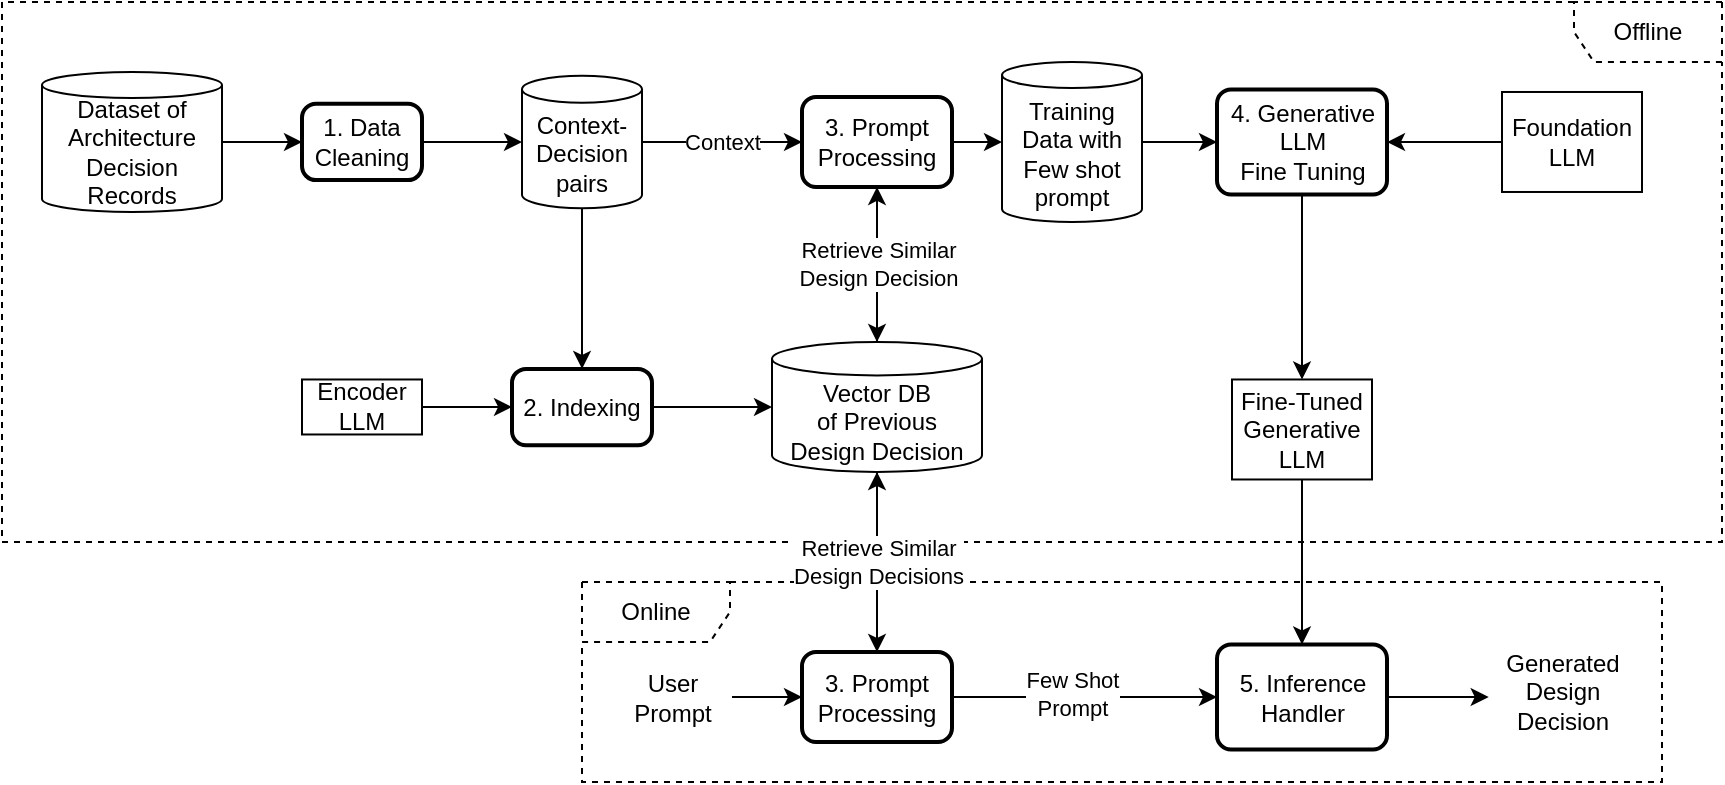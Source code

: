 <mxfile version="26.0.16">
  <diagram name="Page-1" id="kQ6XQZewhbkkca1INFuK">
    <mxGraphModel dx="2681" dy="-124" grid="1" gridSize="10" guides="1" tooltips="1" connect="1" arrows="1" fold="1" page="1" pageScale="1" pageWidth="850" pageHeight="1100" math="0" shadow="0">
      <root>
        <mxCell id="0" />
        <mxCell id="1" parent="0" />
        <mxCell id="oJ7IMUp2n4Yntl3Ja8vP-5" value="" style="edgeStyle=orthogonalEdgeStyle;rounded=0;orthogonalLoop=1;jettySize=auto;html=1;labelPosition=center;verticalLabelPosition=middle;align=center;verticalAlign=middle;" parent="1" edge="1">
          <mxGeometry x="-0.327" y="-7" relative="1" as="geometry">
            <Array as="points">
              <mxPoint x="830" y="963" />
              <mxPoint x="830" y="1513" />
            </Array>
            <mxPoint as="offset" />
            <mxPoint x="780" y="1513.111" as="targetPoint" />
          </mxGeometry>
        </mxCell>
        <mxCell id="3iuuomY8D3dPdKB-Y-rp-1" value="" style="group" vertex="1" connectable="0" parent="1">
          <mxGeometry x="-800" y="1130" width="860" height="390" as="geometry" />
        </mxCell>
        <mxCell id="kUYVRa1KWEE8AAZfjODf-2" value="" style="edgeStyle=orthogonalEdgeStyle;rounded=0;orthogonalLoop=1;jettySize=auto;html=1;" parent="3iuuomY8D3dPdKB-Y-rp-1" source="MAX00JCZF_27vh7YQbMN-51" target="MAX00JCZF_27vh7YQbMN-91" edge="1">
          <mxGeometry relative="1" as="geometry" />
        </mxCell>
        <mxCell id="MAX00JCZF_27vh7YQbMN-55" value="2. Indexing" style="rounded=1;whiteSpace=wrap;html=1;absoluteArcSize=1;arcSize=14;strokeWidth=2;" parent="3iuuomY8D3dPdKB-Y-rp-1" vertex="1">
          <mxGeometry x="255" y="183.44" width="70" height="38.13" as="geometry" />
        </mxCell>
        <mxCell id="MAX00JCZF_27vh7YQbMN-56" value="" style="edgeStyle=orthogonalEdgeStyle;rounded=0;orthogonalLoop=1;jettySize=auto;html=1;" parent="3iuuomY8D3dPdKB-Y-rp-1" source="MAX00JCZF_27vh7YQbMN-55" target="MAX00JCZF_27vh7YQbMN-51" edge="1">
          <mxGeometry relative="1" as="geometry" />
        </mxCell>
        <mxCell id="MAX00JCZF_27vh7YQbMN-57" value="&lt;div&gt;Encoder&lt;/div&gt;&lt;div&gt;LLM&lt;/div&gt;" style="html=1;align=center;verticalAlign=middle;dashed=0;whiteSpace=wrap;" parent="3iuuomY8D3dPdKB-Y-rp-1" vertex="1">
          <mxGeometry x="150" y="188.74" width="60" height="27.5" as="geometry" />
        </mxCell>
        <mxCell id="MAX00JCZF_27vh7YQbMN-58" value="" style="edgeStyle=orthogonalEdgeStyle;rounded=0;orthogonalLoop=1;jettySize=auto;html=1;" parent="3iuuomY8D3dPdKB-Y-rp-1" source="MAX00JCZF_27vh7YQbMN-57" target="MAX00JCZF_27vh7YQbMN-55" edge="1">
          <mxGeometry relative="1" as="geometry" />
        </mxCell>
        <mxCell id="MAX00JCZF_27vh7YQbMN-61" value="" style="edgeStyle=orthogonalEdgeStyle;rounded=0;orthogonalLoop=1;jettySize=auto;html=1;" parent="3iuuomY8D3dPdKB-Y-rp-1" source="MAX00JCZF_27vh7YQbMN-59" target="MAX00JCZF_27vh7YQbMN-55" edge="1">
          <mxGeometry relative="1" as="geometry" />
        </mxCell>
        <mxCell id="MAX00JCZF_27vh7YQbMN-85" value="&lt;div&gt;Online&lt;/div&gt;" style="shape=umlFrame;whiteSpace=wrap;html=1;pointerEvents=0;recursiveResize=0;container=1;collapsible=0;width=74;dashed=1;fillColor=none;height=30;" parent="3iuuomY8D3dPdKB-Y-rp-1" vertex="1">
          <mxGeometry x="290" y="290" width="540" height="100" as="geometry" />
        </mxCell>
        <mxCell id="MAX00JCZF_27vh7YQbMN-86" value="Generated&lt;div&gt;Design&lt;/div&gt;&lt;div&gt;Decision&lt;/div&gt;" style="text;html=1;align=center;verticalAlign=middle;resizable=0;points=[];autosize=1;strokeColor=none;fillColor=none;" parent="MAX00JCZF_27vh7YQbMN-85" vertex="1">
          <mxGeometry x="450" y="25" width="80" height="60" as="geometry" />
        </mxCell>
        <mxCell id="MAX00JCZF_27vh7YQbMN-89" value="" style="edgeStyle=orthogonalEdgeStyle;rounded=0;orthogonalLoop=1;jettySize=auto;html=1;" parent="MAX00JCZF_27vh7YQbMN-85" source="MAX00JCZF_27vh7YQbMN-90" target="MAX00JCZF_27vh7YQbMN-91" edge="1">
          <mxGeometry relative="1" as="geometry" />
        </mxCell>
        <mxCell id="MAX00JCZF_27vh7YQbMN-90" value="&lt;div&gt;User&lt;/div&gt;&lt;div&gt;Prompt&lt;/div&gt;" style="text;html=1;align=center;verticalAlign=middle;resizable=0;points=[];autosize=1;strokeColor=none;fillColor=none;" parent="MAX00JCZF_27vh7YQbMN-85" vertex="1">
          <mxGeometry x="15" y="37.5" width="60" height="40" as="geometry" />
        </mxCell>
        <mxCell id="wxZlLU4hcjoBz9NNPGFR-4" style="edgeStyle=orthogonalEdgeStyle;rounded=0;orthogonalLoop=1;jettySize=auto;html=1;entryX=0;entryY=0.5;entryDx=0;entryDy=0;" parent="MAX00JCZF_27vh7YQbMN-85" source="MAX00JCZF_27vh7YQbMN-91" target="wxZlLU4hcjoBz9NNPGFR-1" edge="1">
          <mxGeometry relative="1" as="geometry" />
        </mxCell>
        <mxCell id="wxZlLU4hcjoBz9NNPGFR-11" value="Few Shot &lt;br&gt;Prompt" style="edgeLabel;html=1;align=center;verticalAlign=middle;resizable=0;points=[];" parent="wxZlLU4hcjoBz9NNPGFR-4" vertex="1" connectable="0">
          <mxGeometry x="0.136" y="-2" relative="1" as="geometry">
            <mxPoint x="-16" y="-4" as="offset" />
          </mxGeometry>
        </mxCell>
        <mxCell id="MAX00JCZF_27vh7YQbMN-91" value="3. Prompt&lt;div&gt;Processing&lt;/div&gt;" style="rounded=1;whiteSpace=wrap;html=1;absoluteArcSize=1;arcSize=14;strokeWidth=2;" parent="MAX00JCZF_27vh7YQbMN-85" vertex="1">
          <mxGeometry x="110" y="35" width="75" height="45" as="geometry" />
        </mxCell>
        <mxCell id="wxZlLU4hcjoBz9NNPGFR-1" value="5. Inference Handler" style="rounded=1;whiteSpace=wrap;html=1;absoluteArcSize=1;arcSize=14;strokeWidth=2;" parent="MAX00JCZF_27vh7YQbMN-85" vertex="1">
          <mxGeometry x="317.5" y="31.25" width="85" height="52.5" as="geometry" />
        </mxCell>
        <mxCell id="wxZlLU4hcjoBz9NNPGFR-6" style="edgeStyle=orthogonalEdgeStyle;rounded=0;orthogonalLoop=1;jettySize=auto;html=1;entryX=0.042;entryY=0.542;entryDx=0;entryDy=0;entryPerimeter=0;" parent="MAX00JCZF_27vh7YQbMN-85" source="wxZlLU4hcjoBz9NNPGFR-1" target="MAX00JCZF_27vh7YQbMN-86" edge="1">
          <mxGeometry relative="1" as="geometry" />
        </mxCell>
        <mxCell id="MAX00JCZF_27vh7YQbMN-115" value="&lt;div&gt;Offline&lt;/div&gt;" style="shape=umlFrame;whiteSpace=wrap;html=1;pointerEvents=0;recursiveResize=0;container=0;collapsible=0;width=74;dashed=1;fillColor=none;height=30;flipH=1;" parent="3iuuomY8D3dPdKB-Y-rp-1" vertex="1">
          <mxGeometry width="860" height="270" as="geometry" />
        </mxCell>
        <mxCell id="yH3GCbkgQ_Q7-c-e5r13-1" value="Retrieve Similar&lt;div&gt;Design Decisions&lt;/div&gt;" style="edgeStyle=orthogonalEdgeStyle;rounded=0;orthogonalLoop=1;jettySize=auto;html=1;" parent="3iuuomY8D3dPdKB-Y-rp-1" source="MAX00JCZF_27vh7YQbMN-91" target="MAX00JCZF_27vh7YQbMN-51" edge="1">
          <mxGeometry relative="1" as="geometry" />
        </mxCell>
        <mxCell id="AiBidHKG6cALutkPIfti-1" style="edgeStyle=orthogonalEdgeStyle;rounded=0;orthogonalLoop=1;jettySize=auto;html=1;entryX=0.5;entryY=0;entryDx=0;entryDy=0;" parent="3iuuomY8D3dPdKB-Y-rp-1" source="MAX00JCZF_27vh7YQbMN-66" target="MAX00JCZF_27vh7YQbMN-87" edge="1">
          <mxGeometry relative="1" as="geometry" />
        </mxCell>
        <mxCell id="MAX00JCZF_27vh7YQbMN-46" value="Dataset of&lt;div&gt;Architecture&lt;/div&gt;&lt;div&gt;Decision&lt;/div&gt;&lt;div&gt;Records&lt;/div&gt;" style="shape=cylinder3;whiteSpace=wrap;html=1;boundedLbl=1;backgroundOutline=1;size=6.512;" parent="3iuuomY8D3dPdKB-Y-rp-1" vertex="1">
          <mxGeometry x="20" y="34.99" width="90" height="70" as="geometry" />
        </mxCell>
        <mxCell id="MAX00JCZF_27vh7YQbMN-51" value="Vector DB&lt;div&gt;of&amp;nbsp;&lt;span style=&quot;background-color: initial;&quot;&gt;Previous&lt;/span&gt;&lt;div&gt;&lt;div&gt;Design&amp;nbsp;&lt;span style=&quot;background-color: initial;&quot;&gt;Decision&lt;/span&gt;&lt;/div&gt;&lt;/div&gt;&lt;/div&gt;" style="shape=cylinder3;whiteSpace=wrap;html=1;boundedLbl=1;backgroundOutline=1;size=8.363;" parent="3iuuomY8D3dPdKB-Y-rp-1" vertex="1">
          <mxGeometry x="385" y="170" width="105" height="65" as="geometry" />
        </mxCell>
        <mxCell id="MAX00JCZF_27vh7YQbMN-52" value="3. Prompt&lt;div&gt;Processing&lt;/div&gt;" style="rounded=1;whiteSpace=wrap;html=1;absoluteArcSize=1;arcSize=14;strokeWidth=2;" parent="3iuuomY8D3dPdKB-Y-rp-1" vertex="1">
          <mxGeometry x="400" y="47.49" width="75" height="45" as="geometry" />
        </mxCell>
        <mxCell id="MAX00JCZF_27vh7YQbMN-59" value="Context-&lt;div&gt;Decision&lt;/div&gt;&lt;div&gt;pairs&lt;/div&gt;" style="shape=cylinder3;whiteSpace=wrap;html=1;boundedLbl=1;backgroundOutline=1;size=6.743;" parent="3iuuomY8D3dPdKB-Y-rp-1" vertex="1">
          <mxGeometry x="260" y="36.87" width="60" height="66.25" as="geometry" />
        </mxCell>
        <mxCell id="MAX00JCZF_27vh7YQbMN-60" value="Context" style="edgeStyle=orthogonalEdgeStyle;rounded=0;orthogonalLoop=1;jettySize=auto;html=1;" parent="3iuuomY8D3dPdKB-Y-rp-1" source="MAX00JCZF_27vh7YQbMN-59" target="MAX00JCZF_27vh7YQbMN-52" edge="1">
          <mxGeometry relative="1" as="geometry" />
        </mxCell>
        <mxCell id="MAX00JCZF_27vh7YQbMN-62" value="1. Data&lt;div&gt;Cleaning&lt;/div&gt;" style="rounded=1;whiteSpace=wrap;html=1;absoluteArcSize=1;arcSize=14;strokeWidth=2;" parent="3iuuomY8D3dPdKB-Y-rp-1" vertex="1">
          <mxGeometry x="150" y="50.93" width="60" height="38.13" as="geometry" />
        </mxCell>
        <mxCell id="MAX00JCZF_27vh7YQbMN-63" value="" style="edgeStyle=orthogonalEdgeStyle;rounded=0;orthogonalLoop=1;jettySize=auto;html=1;entryX=0;entryY=0.5;entryDx=0;entryDy=0;entryPerimeter=0;" parent="3iuuomY8D3dPdKB-Y-rp-1" source="MAX00JCZF_27vh7YQbMN-62" target="MAX00JCZF_27vh7YQbMN-59" edge="1">
          <mxGeometry relative="1" as="geometry">
            <mxPoint x="195" y="51.74" as="targetPoint" />
          </mxGeometry>
        </mxCell>
        <mxCell id="MAX00JCZF_27vh7YQbMN-64" value="Training&lt;div&gt;Data with&lt;/div&gt;&lt;div&gt;Few shot&lt;/div&gt;&lt;div&gt;prompt&lt;/div&gt;" style="shape=cylinder3;whiteSpace=wrap;html=1;boundedLbl=1;backgroundOutline=1;size=6.512;" parent="3iuuomY8D3dPdKB-Y-rp-1" vertex="1">
          <mxGeometry x="500" y="30" width="70" height="80" as="geometry" />
        </mxCell>
        <mxCell id="MAX00JCZF_27vh7YQbMN-65" value="" style="edgeStyle=orthogonalEdgeStyle;rounded=0;orthogonalLoop=1;jettySize=auto;html=1;" parent="3iuuomY8D3dPdKB-Y-rp-1" source="MAX00JCZF_27vh7YQbMN-52" target="MAX00JCZF_27vh7YQbMN-64" edge="1">
          <mxGeometry relative="1" as="geometry" />
        </mxCell>
        <mxCell id="MAX00JCZF_27vh7YQbMN-66" value="4. Generative LLM&lt;div&gt;Fine Tuning&lt;/div&gt;" style="rounded=1;whiteSpace=wrap;html=1;absoluteArcSize=1;arcSize=14;strokeWidth=2;" parent="3iuuomY8D3dPdKB-Y-rp-1" vertex="1">
          <mxGeometry x="607.5" y="43.75" width="85" height="52.5" as="geometry" />
        </mxCell>
        <mxCell id="MAX00JCZF_27vh7YQbMN-67" value="" style="edgeStyle=orthogonalEdgeStyle;rounded=0;orthogonalLoop=1;jettySize=auto;html=1;" parent="3iuuomY8D3dPdKB-Y-rp-1" source="MAX00JCZF_27vh7YQbMN-64" target="MAX00JCZF_27vh7YQbMN-66" edge="1">
          <mxGeometry relative="1" as="geometry" />
        </mxCell>
        <mxCell id="MAX00JCZF_27vh7YQbMN-68" value="Foundation LLM" style="html=1;align=center;verticalAlign=middle;dashed=0;whiteSpace=wrap;" parent="3iuuomY8D3dPdKB-Y-rp-1" vertex="1">
          <mxGeometry x="750" y="44.99" width="70" height="50" as="geometry" />
        </mxCell>
        <mxCell id="MAX00JCZF_27vh7YQbMN-69" value="" style="edgeStyle=orthogonalEdgeStyle;rounded=0;orthogonalLoop=1;jettySize=auto;html=1;" parent="3iuuomY8D3dPdKB-Y-rp-1" source="MAX00JCZF_27vh7YQbMN-68" target="MAX00JCZF_27vh7YQbMN-66" edge="1">
          <mxGeometry relative="1" as="geometry" />
        </mxCell>
        <mxCell id="MAX00JCZF_27vh7YQbMN-53" style="edgeStyle=orthogonalEdgeStyle;rounded=0;orthogonalLoop=1;jettySize=auto;html=1;" parent="3iuuomY8D3dPdKB-Y-rp-1" source="MAX00JCZF_27vh7YQbMN-51" target="MAX00JCZF_27vh7YQbMN-52" edge="1">
          <mxGeometry relative="1" as="geometry">
            <mxPoint x="370" y="115" as="sourcePoint" />
          </mxGeometry>
        </mxCell>
        <mxCell id="MAX00JCZF_27vh7YQbMN-54" value="Retrieve Similar&lt;div&gt;Design Decision&lt;/div&gt;" style="edgeStyle=orthogonalEdgeStyle;rounded=0;orthogonalLoop=1;jettySize=auto;html=1;" parent="3iuuomY8D3dPdKB-Y-rp-1" source="MAX00JCZF_27vh7YQbMN-52" target="MAX00JCZF_27vh7YQbMN-51" edge="1">
          <mxGeometry relative="1" as="geometry">
            <mxPoint x="370" y="115" as="targetPoint" />
          </mxGeometry>
        </mxCell>
        <mxCell id="MAX00JCZF_27vh7YQbMN-45" style="edgeStyle=orthogonalEdgeStyle;rounded=0;orthogonalLoop=1;jettySize=auto;html=1;entryX=0;entryY=0.5;entryDx=0;entryDy=0;" parent="3iuuomY8D3dPdKB-Y-rp-1" source="MAX00JCZF_27vh7YQbMN-46" target="MAX00JCZF_27vh7YQbMN-62" edge="1">
          <mxGeometry relative="1" as="geometry" />
        </mxCell>
        <mxCell id="wxZlLU4hcjoBz9NNPGFR-5" style="edgeStyle=orthogonalEdgeStyle;rounded=0;orthogonalLoop=1;jettySize=auto;html=1;entryX=0.5;entryY=0;entryDx=0;entryDy=0;" parent="3iuuomY8D3dPdKB-Y-rp-1" source="MAX00JCZF_27vh7YQbMN-87" target="wxZlLU4hcjoBz9NNPGFR-1" edge="1">
          <mxGeometry relative="1" as="geometry" />
        </mxCell>
        <mxCell id="MAX00JCZF_27vh7YQbMN-87" value="&lt;div&gt;Fine-Tuned&lt;/div&gt;&lt;div&gt;Generative&lt;/div&gt;&lt;div&gt;LLM&lt;/div&gt;" style="html=1;align=center;verticalAlign=middle;dashed=0;whiteSpace=wrap;" parent="3iuuomY8D3dPdKB-Y-rp-1" vertex="1">
          <mxGeometry x="615" y="188.74" width="70" height="50" as="geometry" />
        </mxCell>
      </root>
    </mxGraphModel>
  </diagram>
</mxfile>

